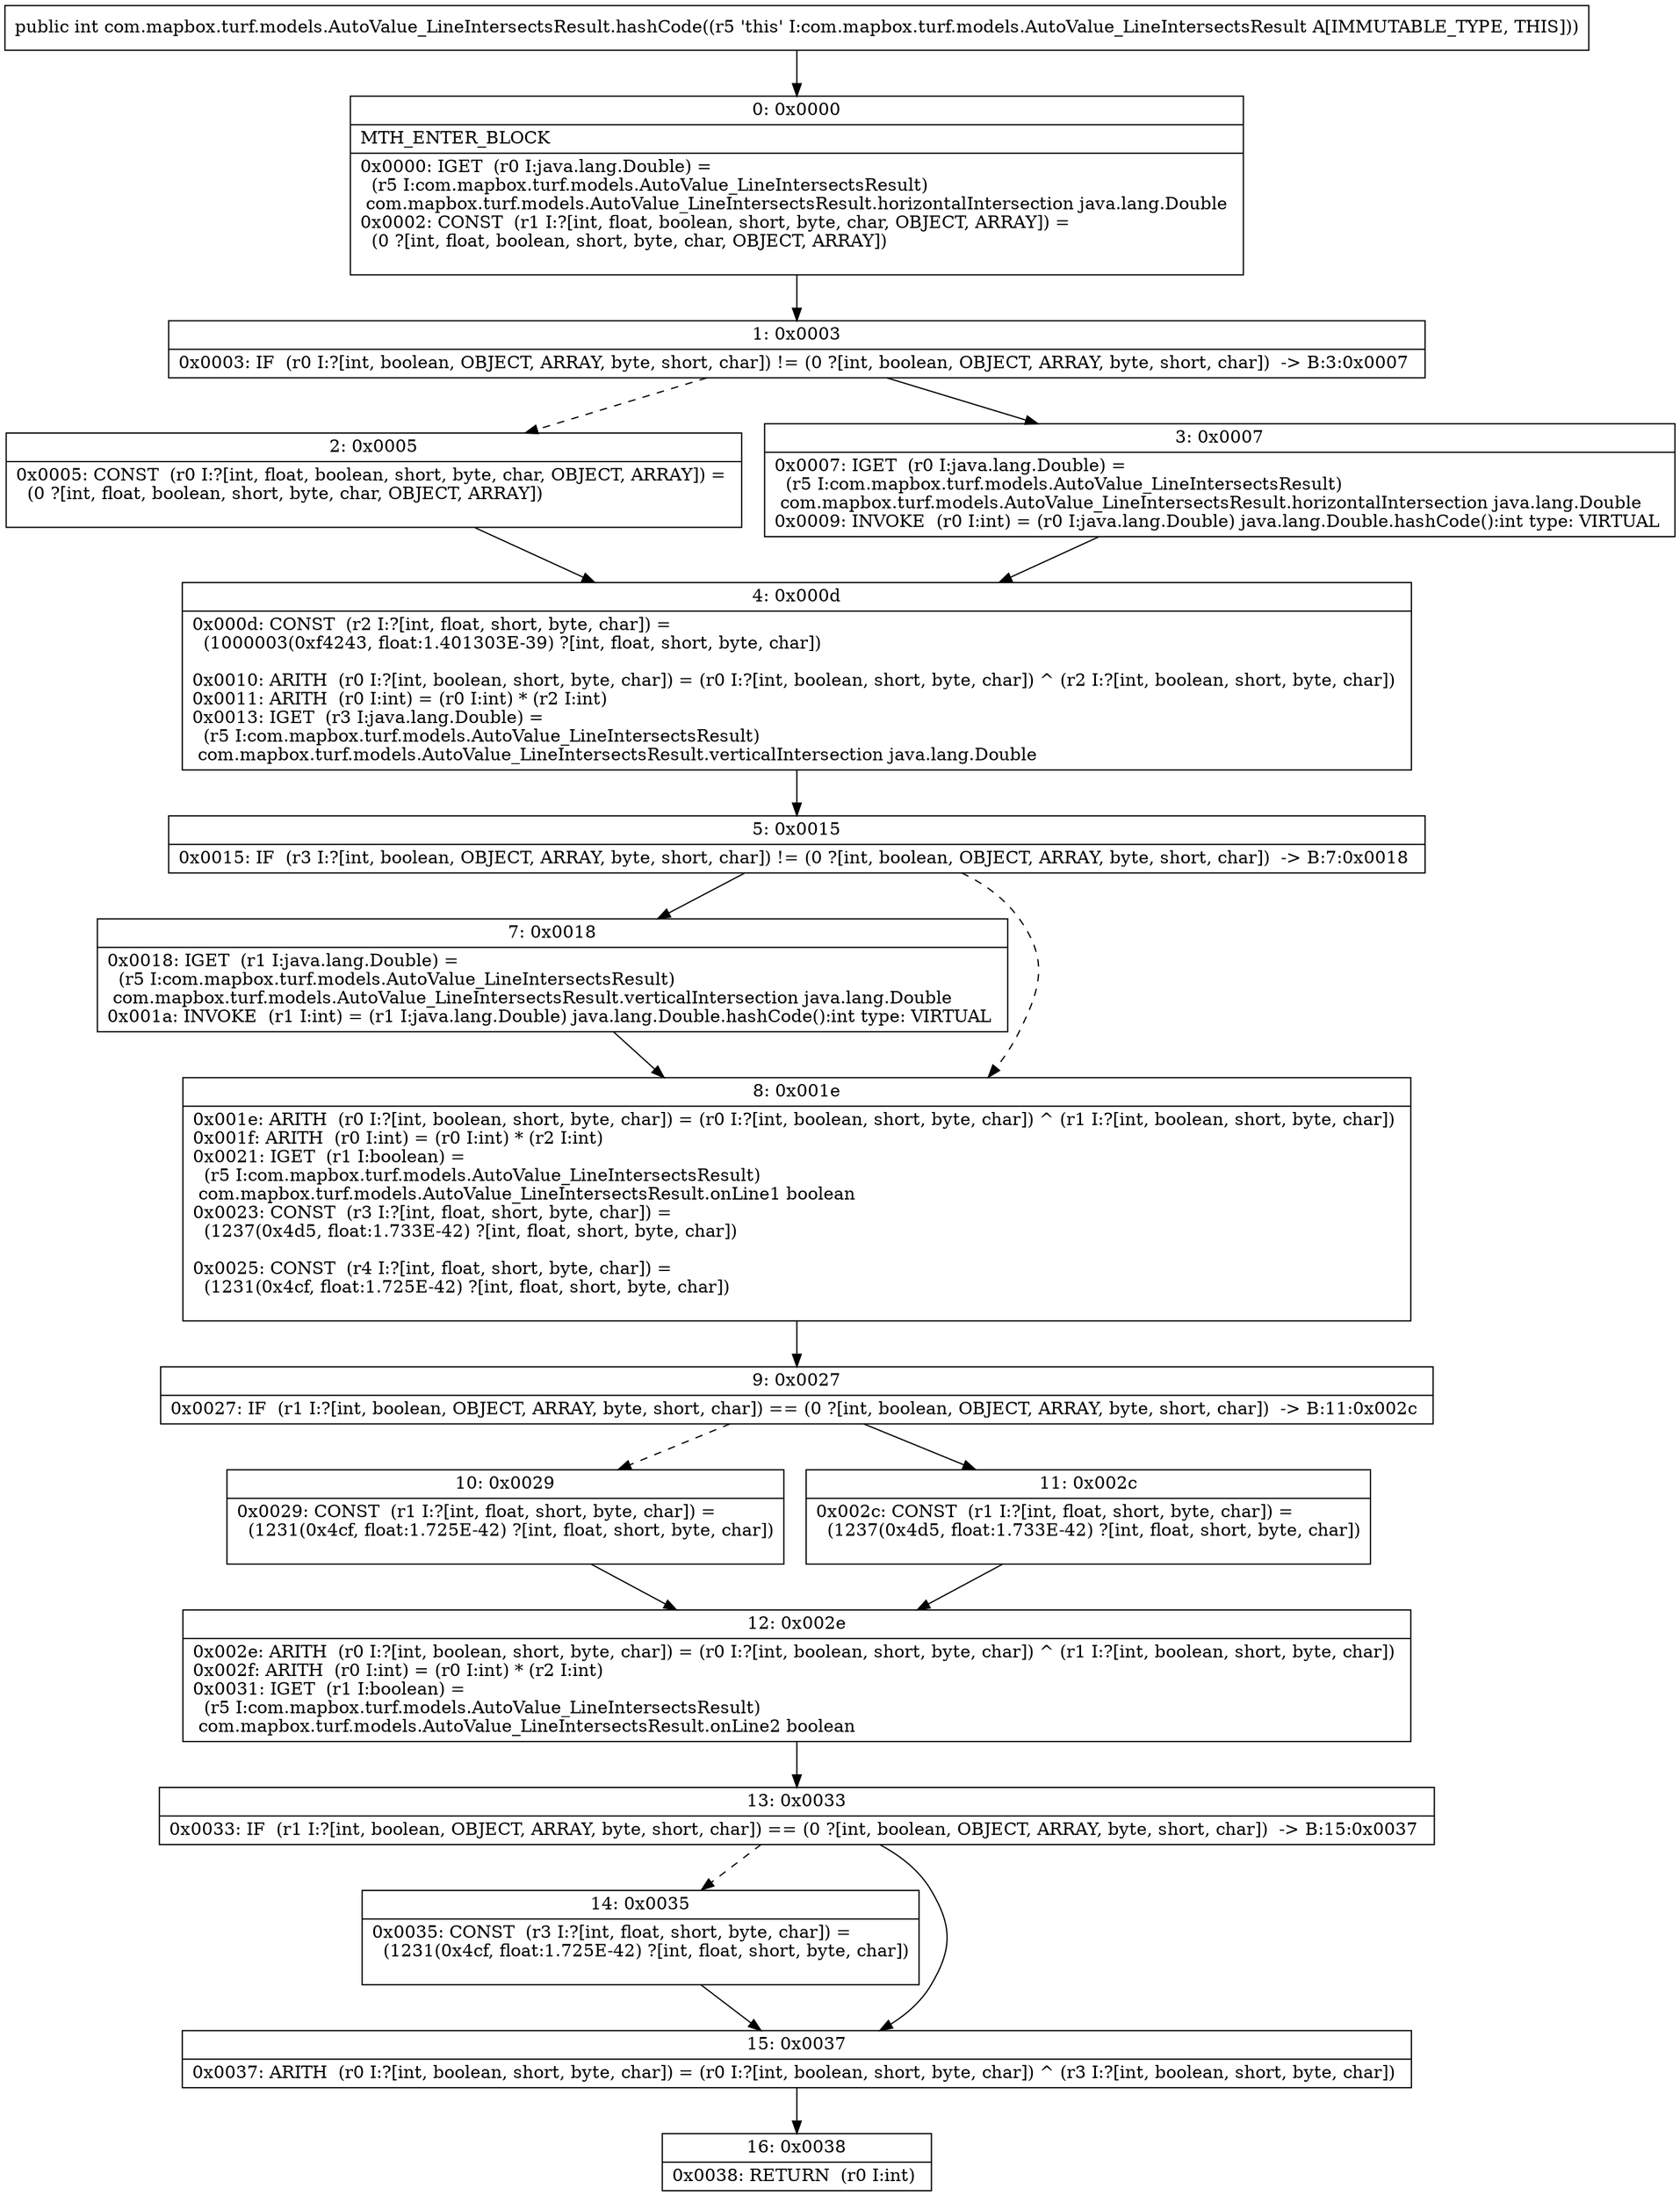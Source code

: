 digraph "CFG forcom.mapbox.turf.models.AutoValue_LineIntersectsResult.hashCode()I" {
Node_0 [shape=record,label="{0\:\ 0x0000|MTH_ENTER_BLOCK\l|0x0000: IGET  (r0 I:java.lang.Double) = \l  (r5 I:com.mapbox.turf.models.AutoValue_LineIntersectsResult)\l com.mapbox.turf.models.AutoValue_LineIntersectsResult.horizontalIntersection java.lang.Double \l0x0002: CONST  (r1 I:?[int, float, boolean, short, byte, char, OBJECT, ARRAY]) = \l  (0 ?[int, float, boolean, short, byte, char, OBJECT, ARRAY])\l \l}"];
Node_1 [shape=record,label="{1\:\ 0x0003|0x0003: IF  (r0 I:?[int, boolean, OBJECT, ARRAY, byte, short, char]) != (0 ?[int, boolean, OBJECT, ARRAY, byte, short, char])  \-\> B:3:0x0007 \l}"];
Node_2 [shape=record,label="{2\:\ 0x0005|0x0005: CONST  (r0 I:?[int, float, boolean, short, byte, char, OBJECT, ARRAY]) = \l  (0 ?[int, float, boolean, short, byte, char, OBJECT, ARRAY])\l \l}"];
Node_3 [shape=record,label="{3\:\ 0x0007|0x0007: IGET  (r0 I:java.lang.Double) = \l  (r5 I:com.mapbox.turf.models.AutoValue_LineIntersectsResult)\l com.mapbox.turf.models.AutoValue_LineIntersectsResult.horizontalIntersection java.lang.Double \l0x0009: INVOKE  (r0 I:int) = (r0 I:java.lang.Double) java.lang.Double.hashCode():int type: VIRTUAL \l}"];
Node_4 [shape=record,label="{4\:\ 0x000d|0x000d: CONST  (r2 I:?[int, float, short, byte, char]) = \l  (1000003(0xf4243, float:1.401303E\-39) ?[int, float, short, byte, char])\l \l0x0010: ARITH  (r0 I:?[int, boolean, short, byte, char]) = (r0 I:?[int, boolean, short, byte, char]) ^ (r2 I:?[int, boolean, short, byte, char]) \l0x0011: ARITH  (r0 I:int) = (r0 I:int) * (r2 I:int) \l0x0013: IGET  (r3 I:java.lang.Double) = \l  (r5 I:com.mapbox.turf.models.AutoValue_LineIntersectsResult)\l com.mapbox.turf.models.AutoValue_LineIntersectsResult.verticalIntersection java.lang.Double \l}"];
Node_5 [shape=record,label="{5\:\ 0x0015|0x0015: IF  (r3 I:?[int, boolean, OBJECT, ARRAY, byte, short, char]) != (0 ?[int, boolean, OBJECT, ARRAY, byte, short, char])  \-\> B:7:0x0018 \l}"];
Node_7 [shape=record,label="{7\:\ 0x0018|0x0018: IGET  (r1 I:java.lang.Double) = \l  (r5 I:com.mapbox.turf.models.AutoValue_LineIntersectsResult)\l com.mapbox.turf.models.AutoValue_LineIntersectsResult.verticalIntersection java.lang.Double \l0x001a: INVOKE  (r1 I:int) = (r1 I:java.lang.Double) java.lang.Double.hashCode():int type: VIRTUAL \l}"];
Node_8 [shape=record,label="{8\:\ 0x001e|0x001e: ARITH  (r0 I:?[int, boolean, short, byte, char]) = (r0 I:?[int, boolean, short, byte, char]) ^ (r1 I:?[int, boolean, short, byte, char]) \l0x001f: ARITH  (r0 I:int) = (r0 I:int) * (r2 I:int) \l0x0021: IGET  (r1 I:boolean) = \l  (r5 I:com.mapbox.turf.models.AutoValue_LineIntersectsResult)\l com.mapbox.turf.models.AutoValue_LineIntersectsResult.onLine1 boolean \l0x0023: CONST  (r3 I:?[int, float, short, byte, char]) = \l  (1237(0x4d5, float:1.733E\-42) ?[int, float, short, byte, char])\l \l0x0025: CONST  (r4 I:?[int, float, short, byte, char]) = \l  (1231(0x4cf, float:1.725E\-42) ?[int, float, short, byte, char])\l \l}"];
Node_9 [shape=record,label="{9\:\ 0x0027|0x0027: IF  (r1 I:?[int, boolean, OBJECT, ARRAY, byte, short, char]) == (0 ?[int, boolean, OBJECT, ARRAY, byte, short, char])  \-\> B:11:0x002c \l}"];
Node_10 [shape=record,label="{10\:\ 0x0029|0x0029: CONST  (r1 I:?[int, float, short, byte, char]) = \l  (1231(0x4cf, float:1.725E\-42) ?[int, float, short, byte, char])\l \l}"];
Node_11 [shape=record,label="{11\:\ 0x002c|0x002c: CONST  (r1 I:?[int, float, short, byte, char]) = \l  (1237(0x4d5, float:1.733E\-42) ?[int, float, short, byte, char])\l \l}"];
Node_12 [shape=record,label="{12\:\ 0x002e|0x002e: ARITH  (r0 I:?[int, boolean, short, byte, char]) = (r0 I:?[int, boolean, short, byte, char]) ^ (r1 I:?[int, boolean, short, byte, char]) \l0x002f: ARITH  (r0 I:int) = (r0 I:int) * (r2 I:int) \l0x0031: IGET  (r1 I:boolean) = \l  (r5 I:com.mapbox.turf.models.AutoValue_LineIntersectsResult)\l com.mapbox.turf.models.AutoValue_LineIntersectsResult.onLine2 boolean \l}"];
Node_13 [shape=record,label="{13\:\ 0x0033|0x0033: IF  (r1 I:?[int, boolean, OBJECT, ARRAY, byte, short, char]) == (0 ?[int, boolean, OBJECT, ARRAY, byte, short, char])  \-\> B:15:0x0037 \l}"];
Node_14 [shape=record,label="{14\:\ 0x0035|0x0035: CONST  (r3 I:?[int, float, short, byte, char]) = \l  (1231(0x4cf, float:1.725E\-42) ?[int, float, short, byte, char])\l \l}"];
Node_15 [shape=record,label="{15\:\ 0x0037|0x0037: ARITH  (r0 I:?[int, boolean, short, byte, char]) = (r0 I:?[int, boolean, short, byte, char]) ^ (r3 I:?[int, boolean, short, byte, char]) \l}"];
Node_16 [shape=record,label="{16\:\ 0x0038|0x0038: RETURN  (r0 I:int) \l}"];
MethodNode[shape=record,label="{public int com.mapbox.turf.models.AutoValue_LineIntersectsResult.hashCode((r5 'this' I:com.mapbox.turf.models.AutoValue_LineIntersectsResult A[IMMUTABLE_TYPE, THIS])) }"];
MethodNode -> Node_0;
Node_0 -> Node_1;
Node_1 -> Node_2[style=dashed];
Node_1 -> Node_3;
Node_2 -> Node_4;
Node_3 -> Node_4;
Node_4 -> Node_5;
Node_5 -> Node_7;
Node_5 -> Node_8[style=dashed];
Node_7 -> Node_8;
Node_8 -> Node_9;
Node_9 -> Node_10[style=dashed];
Node_9 -> Node_11;
Node_10 -> Node_12;
Node_11 -> Node_12;
Node_12 -> Node_13;
Node_13 -> Node_14[style=dashed];
Node_13 -> Node_15;
Node_14 -> Node_15;
Node_15 -> Node_16;
}

